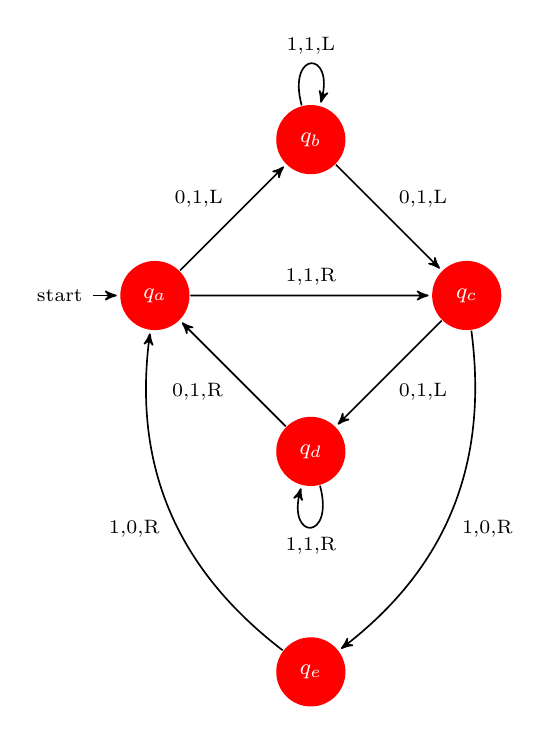 [->,>=stealth',shorten >=1pt,auto,node distance=2.8cm,semithick,font=\scriptsize,scale=.75]
\tikzstyle{every state}=[fill=red,draw=none,text=white,font=\footnotesize]

\node[initial,state] (A)                    {$q_a$};
\node[state]         (B) [above right of=A] {$q_b$};
\node[state]         (D) [below right of=A] {$q_d$};
\node[state]         (C) [below right of=B] {$q_c$};
\node[state]         (E) [below of=D]       {$q_e$};

\path (A) edge              node {0,1,L} (B)
          edge              node {1,1,R} (C)
      (B) edge [loop above] node {1,1,L} (B)
          edge              node {0,1,L} (C)
      (C) edge              node {0,1,L} (D)
          edge [bend left]  node {1,0,R} (E)
      (D) edge [loop below] node {1,1,R} (D)
      (D) edge              node {0,1,R} (A)
      (E) edge [bend left]  node {1,0,R} (A);
